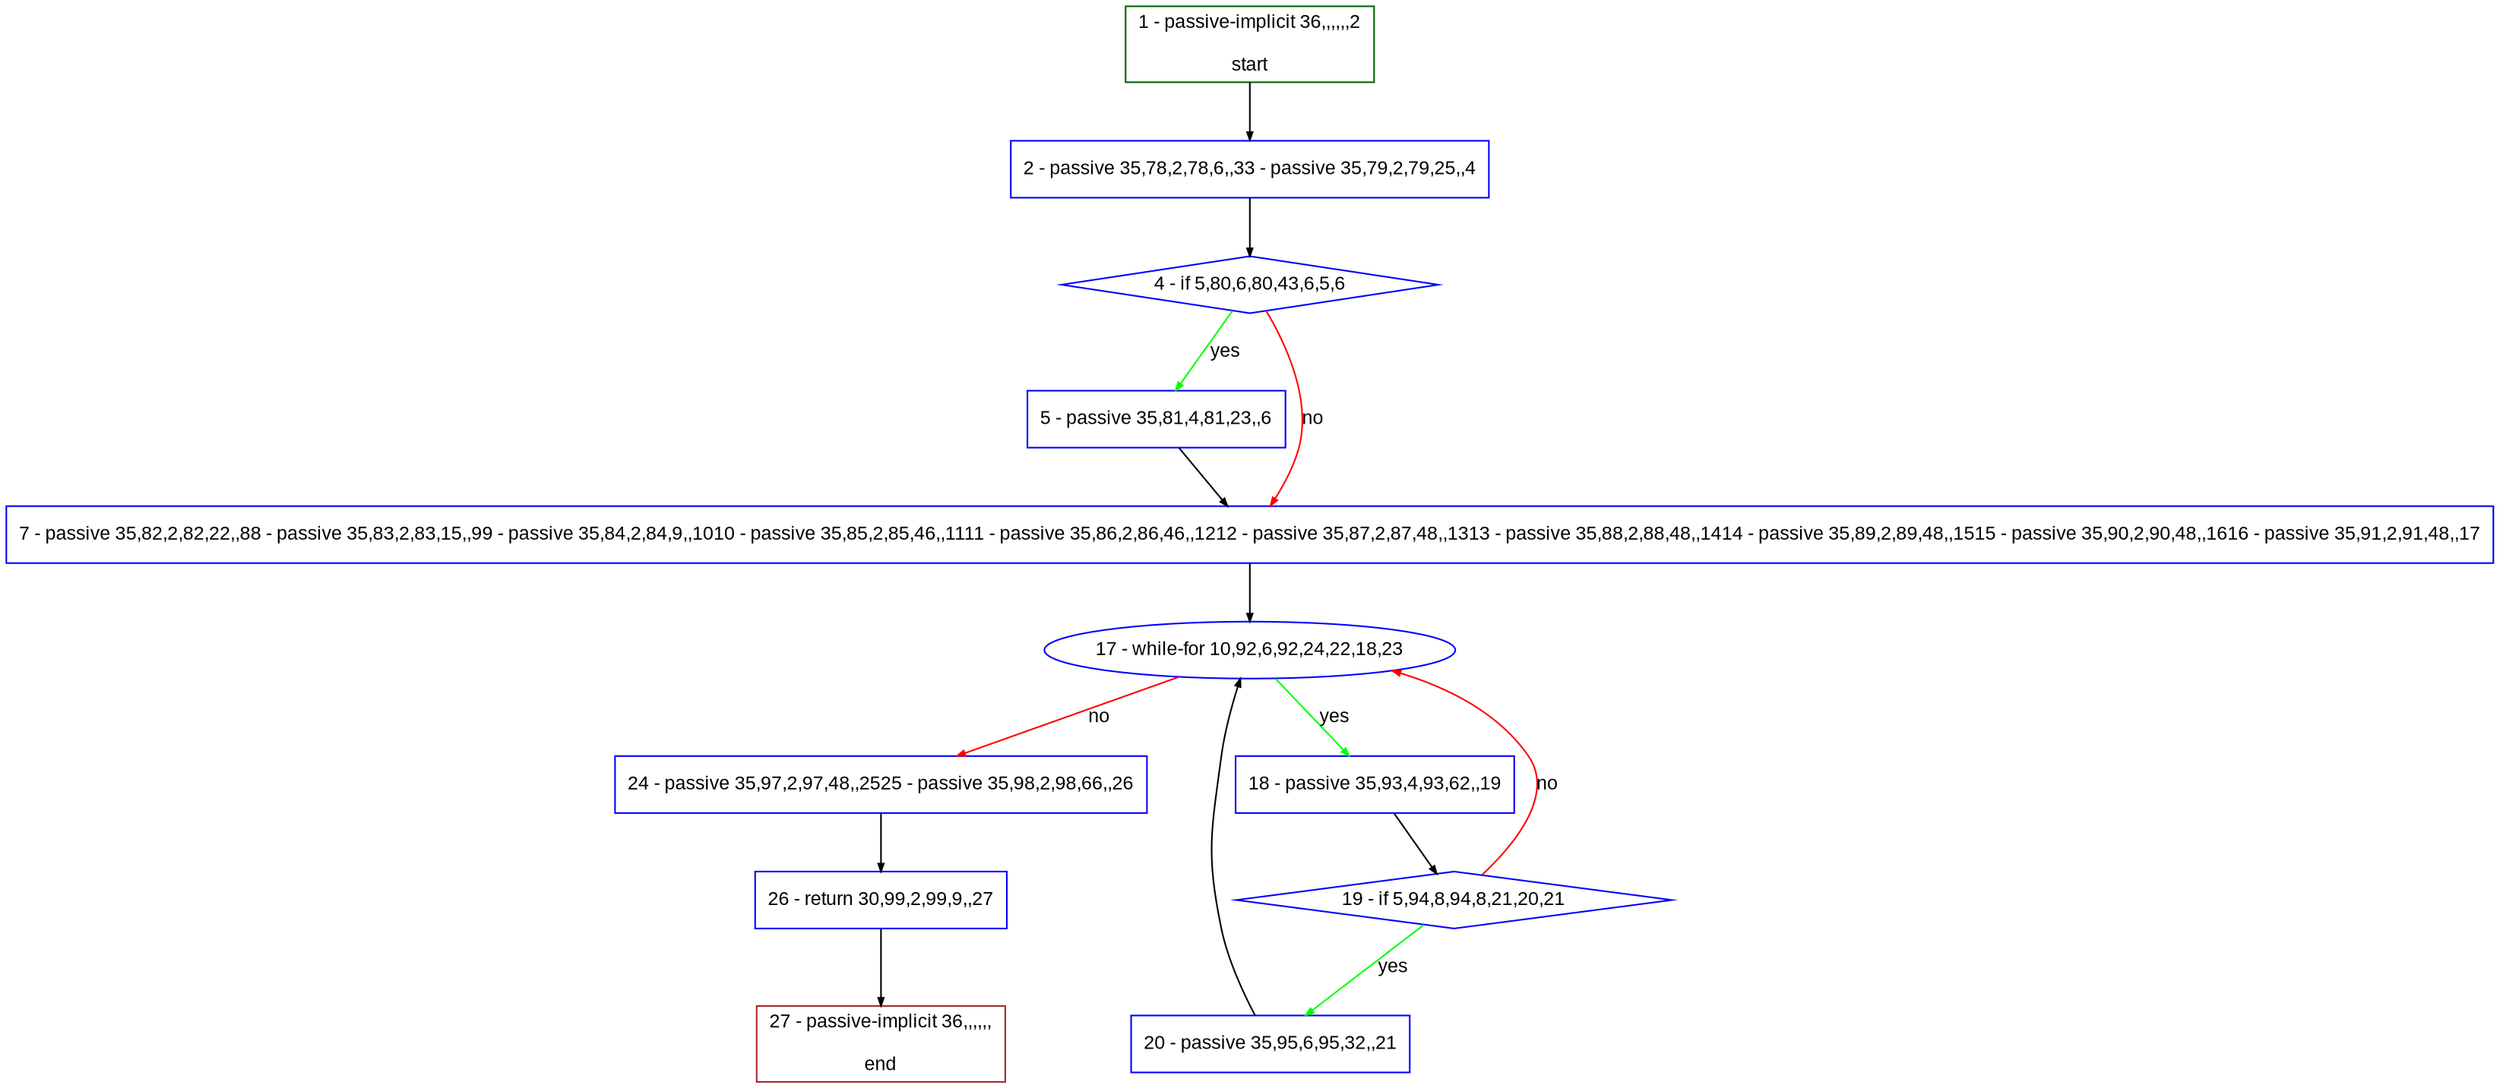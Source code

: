 digraph "" {
  graph [pack="true", label="", fontsize="12", packmode="clust", fontname="Arial", fillcolor="#FFFFCC", bgcolor="white", style="rounded,filled", compound="true"];
  node [node_initialized="no", label="", color="grey", fontsize="12", fillcolor="white", fontname="Arial", style="filled", shape="rectangle", compound="true", fixedsize="false"];
  edge [fontcolor="black", arrowhead="normal", arrowtail="none", arrowsize="0.5", ltail="", label="", color="black", fontsize="12", lhead="", fontname="Arial", dir="forward", compound="true"];
  __N1 [label="2 - passive 35,78,2,78,6,,33 - passive 35,79,2,79,25,,4", color="#0000ff", fillcolor="#ffffff", style="filled", shape="box"];
  __N2 [label="1 - passive-implicit 36,,,,,,2\n\nstart", color="#006400", fillcolor="#ffffff", style="filled", shape="box"];
  __N3 [label="4 - if 5,80,6,80,43,6,5,6", color="#0000ff", fillcolor="#ffffff", style="filled", shape="diamond"];
  __N4 [label="5 - passive 35,81,4,81,23,,6", color="#0000ff", fillcolor="#ffffff", style="filled", shape="box"];
  __N5 [label="7 - passive 35,82,2,82,22,,88 - passive 35,83,2,83,15,,99 - passive 35,84,2,84,9,,1010 - passive 35,85,2,85,46,,1111 - passive 35,86,2,86,46,,1212 - passive 35,87,2,87,48,,1313 - passive 35,88,2,88,48,,1414 - passive 35,89,2,89,48,,1515 - passive 35,90,2,90,48,,1616 - passive 35,91,2,91,48,,17", color="#0000ff", fillcolor="#ffffff", style="filled", shape="box"];
  __N6 [label="17 - while-for 10,92,6,92,24,22,18,23", color="#0000ff", fillcolor="#ffffff", style="filled", shape="oval"];
  __N7 [label="18 - passive 35,93,4,93,62,,19", color="#0000ff", fillcolor="#ffffff", style="filled", shape="box"];
  __N8 [label="24 - passive 35,97,2,97,48,,2525 - passive 35,98,2,98,66,,26", color="#0000ff", fillcolor="#ffffff", style="filled", shape="box"];
  __N9 [label="19 - if 5,94,8,94,8,21,20,21", color="#0000ff", fillcolor="#ffffff", style="filled", shape="diamond"];
  __N10 [label="20 - passive 35,95,6,95,32,,21", color="#0000ff", fillcolor="#ffffff", style="filled", shape="box"];
  __N11 [label="26 - return 30,99,2,99,9,,27", color="#0000ff", fillcolor="#ffffff", style="filled", shape="box"];
  __N12 [label="27 - passive-implicit 36,,,,,,\n\nend", color="#a52a2a", fillcolor="#ffffff", style="filled", shape="box"];
  __N2 -> __N1 [arrowhead="normal", arrowtail="none", color="#000000", label="", dir="forward"];
  __N1 -> __N3 [arrowhead="normal", arrowtail="none", color="#000000", label="", dir="forward"];
  __N3 -> __N4 [arrowhead="normal", arrowtail="none", color="#00ff00", label="yes", dir="forward"];
  __N3 -> __N5 [arrowhead="normal", arrowtail="none", color="#ff0000", label="no", dir="forward"];
  __N4 -> __N5 [arrowhead="normal", arrowtail="none", color="#000000", label="", dir="forward"];
  __N5 -> __N6 [arrowhead="normal", arrowtail="none", color="#000000", label="", dir="forward"];
  __N6 -> __N7 [arrowhead="normal", arrowtail="none", color="#00ff00", label="yes", dir="forward"];
  __N6 -> __N8 [arrowhead="normal", arrowtail="none", color="#ff0000", label="no", dir="forward"];
  __N7 -> __N9 [arrowhead="normal", arrowtail="none", color="#000000", label="", dir="forward"];
  __N9 -> __N6 [arrowhead="normal", arrowtail="none", color="#ff0000", label="no", dir="forward"];
  __N9 -> __N10 [arrowhead="normal", arrowtail="none", color="#00ff00", label="yes", dir="forward"];
  __N10 -> __N6 [arrowhead="normal", arrowtail="none", color="#000000", label="", dir="forward"];
  __N8 -> __N11 [arrowhead="normal", arrowtail="none", color="#000000", label="", dir="forward"];
  __N11 -> __N12 [arrowhead="normal", arrowtail="none", color="#000000", label="", dir="forward"];
}
